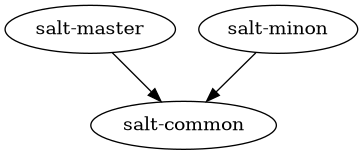 @startuml
digraph salt {

    "salt-master" -> "salt-common"
    "salt-minon" -> "salt-common"
    
}
@enduml